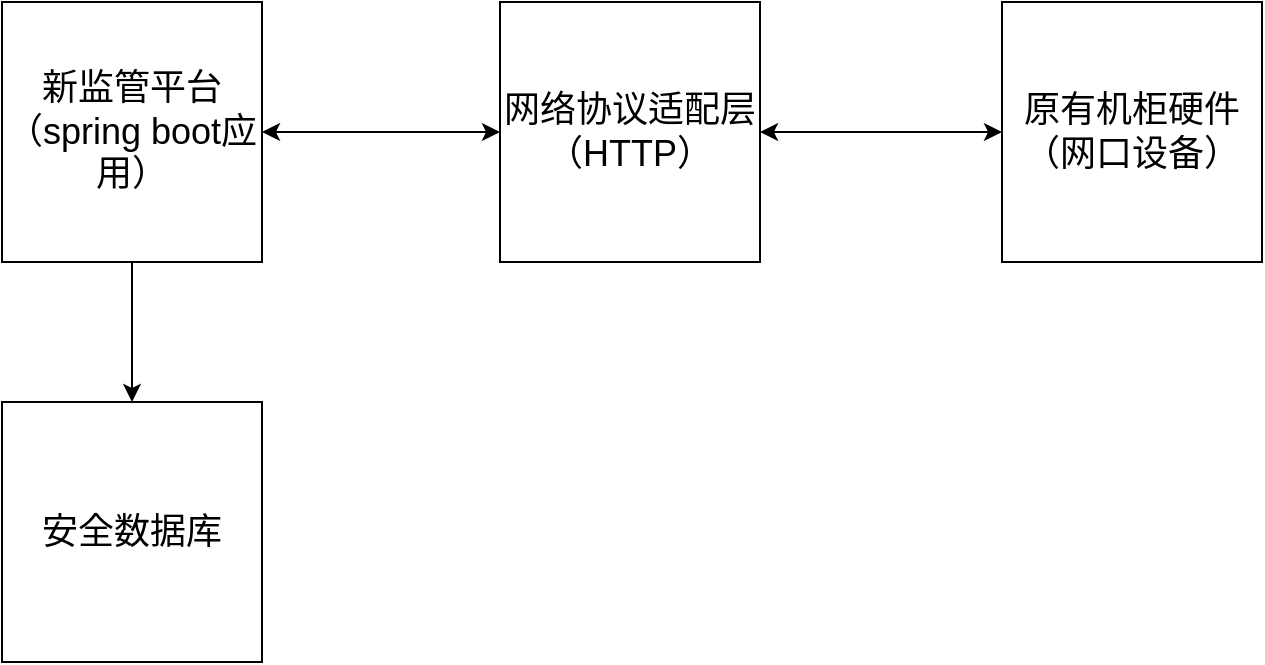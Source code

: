 <mxfile version="26.2.14">
  <diagram name="第 1 页" id="LNlYKfLvCOk8HpMUdlGi">
    <mxGraphModel dx="474" dy="819" grid="1" gridSize="10" guides="1" tooltips="1" connect="1" arrows="1" fold="1" page="1" pageScale="1" pageWidth="827" pageHeight="1169" math="0" shadow="0">
      <root>
        <mxCell id="0" />
        <mxCell id="1" parent="0" />
        <mxCell id="BNcEmSx0Iehc34TsWl-9-3" value="" style="edgeStyle=orthogonalEdgeStyle;rounded=0;orthogonalLoop=1;jettySize=auto;html=1;" edge="1" parent="1" source="BNcEmSx0Iehc34TsWl-9-1" target="BNcEmSx0Iehc34TsWl-9-2">
          <mxGeometry relative="1" as="geometry" />
        </mxCell>
        <mxCell id="BNcEmSx0Iehc34TsWl-9-6" value="" style="edgeStyle=orthogonalEdgeStyle;rounded=0;orthogonalLoop=1;jettySize=auto;html=1;startArrow=classic;startFill=1;" edge="1" parent="1" source="BNcEmSx0Iehc34TsWl-9-1" target="BNcEmSx0Iehc34TsWl-9-4">
          <mxGeometry relative="1" as="geometry" />
        </mxCell>
        <mxCell id="BNcEmSx0Iehc34TsWl-9-1" value="&lt;font style=&quot;font-size: 18px;&quot;&gt;新监管平台&lt;/font&gt;&lt;div&gt;&lt;font style=&quot;font-size: 18px;&quot;&gt;（spring boot应用）&lt;/font&gt;&lt;/div&gt;" style="whiteSpace=wrap;html=1;aspect=fixed;" vertex="1" parent="1">
          <mxGeometry x="100" y="200" width="130" height="130" as="geometry" />
        </mxCell>
        <mxCell id="BNcEmSx0Iehc34TsWl-9-2" value="&lt;font style=&quot;font-size: 18px;&quot;&gt;安全数据库&lt;/font&gt;" style="whiteSpace=wrap;html=1;aspect=fixed;" vertex="1" parent="1">
          <mxGeometry x="100" y="400" width="130" height="130" as="geometry" />
        </mxCell>
        <mxCell id="BNcEmSx0Iehc34TsWl-9-7" style="edgeStyle=orthogonalEdgeStyle;rounded=0;orthogonalLoop=1;jettySize=auto;html=1;exitX=1;exitY=0.5;exitDx=0;exitDy=0;entryX=0;entryY=0.5;entryDx=0;entryDy=0;startArrow=classic;startFill=1;" edge="1" parent="1" source="BNcEmSx0Iehc34TsWl-9-4" target="BNcEmSx0Iehc34TsWl-9-5">
          <mxGeometry relative="1" as="geometry" />
        </mxCell>
        <mxCell id="BNcEmSx0Iehc34TsWl-9-4" value="&lt;span style=&quot;font-size: 18px;&quot;&gt;网络协议适配层&lt;/span&gt;&lt;br&gt;&lt;div&gt;&lt;font style=&quot;font-size: 18px;&quot;&gt;（HTTP）&lt;/font&gt;&lt;/div&gt;" style="whiteSpace=wrap;html=1;aspect=fixed;" vertex="1" parent="1">
          <mxGeometry x="349" y="200" width="130" height="130" as="geometry" />
        </mxCell>
        <mxCell id="BNcEmSx0Iehc34TsWl-9-5" value="&lt;span style=&quot;font-size: 18px;&quot;&gt;原有机柜硬件&lt;/span&gt;&lt;br&gt;&lt;div&gt;&lt;font style=&quot;font-size: 18px;&quot;&gt;（网口设备）&lt;/font&gt;&lt;/div&gt;" style="whiteSpace=wrap;html=1;aspect=fixed;" vertex="1" parent="1">
          <mxGeometry x="600" y="200" width="130" height="130" as="geometry" />
        </mxCell>
      </root>
    </mxGraphModel>
  </diagram>
</mxfile>

